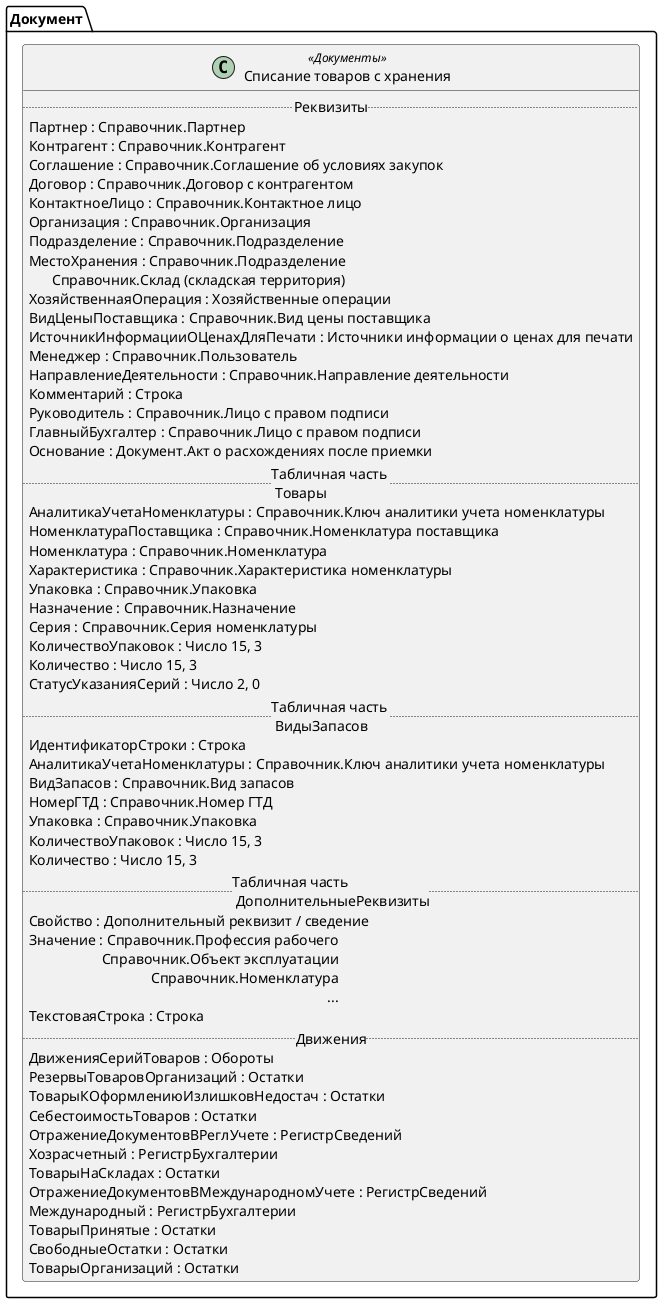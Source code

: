 ﻿@startuml СписаниеПринятыхНаХранениеТоваров
'!include templates.wsd
'..\include templates.wsd
class Документ.СписаниеПринятыхНаХранениеТоваров as "Списание товаров с хранения" <<Документы>>
{
..Реквизиты..
Партнер : Справочник.Партнер
Контрагент : Справочник.Контрагент
Соглашение : Справочник.Соглашение об условиях закупок
Договор : Справочник.Договор с контрагентом
КонтактноеЛицо : Справочник.Контактное лицо
Организация : Справочник.Организация
Подразделение : Справочник.Подразделение
МестоХранения : Справочник.Подразделение\rСправочник.Склад (складская территория)
ХозяйственнаяОперация : Хозяйственные операции
ВидЦеныПоставщика : Справочник.Вид цены поставщика
ИсточникИнформацииОЦенахДляПечати : Источники информации о ценах для печати
Менеджер : Справочник.Пользователь
НаправлениеДеятельности : Справочник.Направление деятельности
Комментарий : Строка
Руководитель : Справочник.Лицо с правом подписи
ГлавныйБухгалтер : Справочник.Лицо с правом подписи
Основание : Документ.Акт о расхождениях после приемки
..Табличная часть \n Товары..
АналитикаУчетаНоменклатуры : Справочник.Ключ аналитики учета номенклатуры
НоменклатураПоставщика : Справочник.Номенклатура поставщика
Номенклатура : Справочник.Номенклатура
Характеристика : Справочник.Характеристика номенклатуры
Упаковка : Справочник.Упаковка
Назначение : Справочник.Назначение
Серия : Справочник.Серия номенклатуры
КоличествоУпаковок : Число 15, 3
Количество : Число 15, 3
СтатусУказанияСерий : Число 2, 0
..Табличная часть \n ВидыЗапасов..
ИдентификаторСтроки : Строка
АналитикаУчетаНоменклатуры : Справочник.Ключ аналитики учета номенклатуры
ВидЗапасов : Справочник.Вид запасов
НомерГТД : Справочник.Номер ГТД
Упаковка : Справочник.Упаковка
КоличествоУпаковок : Число 15, 3
Количество : Число 15, 3
..Табличная часть \n ДополнительныеРеквизиты..
Свойство : Дополнительный реквизит / сведение
Значение : Справочник.Профессия рабочего\rСправочник.Объект эксплуатации\rСправочник.Номенклатура\r...
ТекстоваяСтрока : Строка
..Движения..
ДвиженияСерийТоваров : Обороты
РезервыТоваровОрганизаций : Остатки
ТоварыКОформлениюИзлишковНедостач : Остатки
СебестоимостьТоваров : Остатки
ОтражениеДокументовВРеглУчете : РегистрСведений
Хозрасчетный : РегистрБухгалтерии
ТоварыНаСкладах : Остатки
ОтражениеДокументовВМеждународномУчете : РегистрСведений
Международный : РегистрБухгалтерии
ТоварыПринятые : Остатки
СвободныеОстатки : Остатки
ТоварыОрганизаций : Остатки
}
@enduml
